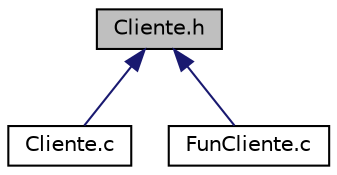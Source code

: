 digraph "Cliente.h"
{
  edge [fontname="Helvetica",fontsize="10",labelfontname="Helvetica",labelfontsize="10"];
  node [fontname="Helvetica",fontsize="10",shape=record];
  Node1 [label="Cliente.h",height=0.2,width=0.4,color="black", fillcolor="grey75", style="filled", fontcolor="black"];
  Node1 -> Node2 [dir="back",color="midnightblue",fontsize="10",style="solid",fontname="Helvetica"];
  Node2 [label="Cliente.c",height=0.2,width=0.4,color="black", fillcolor="white", style="filled",URL="$_cliente_8c.html",tooltip="Main del cliente. "];
  Node1 -> Node3 [dir="back",color="midnightblue",fontsize="10",style="solid",fontname="Helvetica"];
  Node3 [label="FunCliente.c",height=0.2,width=0.4,color="black", fillcolor="white", style="filled",URL="$_fun_cliente_8c.html",tooltip="Funciones para el Cliente. "];
}
